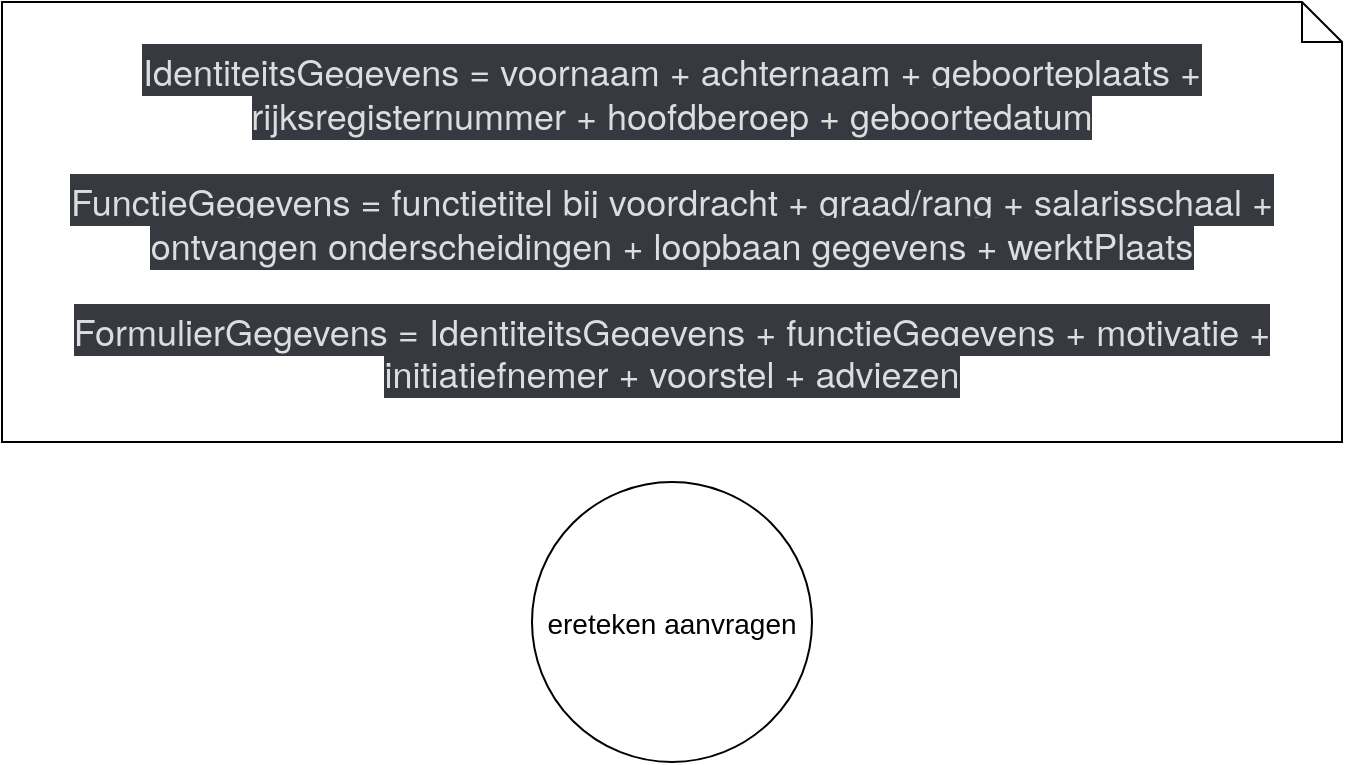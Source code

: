 <mxfile version="20.2.3" type="device"><diagram id="rQDaWJ6v5VE99IBMXXbs" name="Pagina-1"><mxGraphModel dx="1038" dy="2241" grid="1" gridSize="10" guides="1" tooltips="1" connect="1" arrows="1" fold="1" page="1" pageScale="1" pageWidth="900" pageHeight="1600" math="0" shadow="0"><root><mxCell id="0"/><mxCell id="1" parent="0"/><mxCell id="1GjekPb8JsRn7UqDBMkj-1" value="ereteken aanvragen" style="ellipse;fillColor=#ffffff;strokeColor=#000000;fontSize=14;fontColor=#000000;" vertex="1" parent="1"><mxGeometry x="390" y="160" width="140" height="140" as="geometry"/></mxCell><mxCell id="1GjekPb8JsRn7UqDBMkj-2" value="&lt;span style=&quot;color: rgb(220, 221, 222); font-family: Whitney, &amp;quot;Helvetica Neue&amp;quot;, Helvetica, Arial, sans-serif; font-size: 18px; text-align: left; background-color: rgb(54, 57, 63);&quot;&gt;IdentiteitsGegevens = voornaam + achternaam + geboorteplaats +  rijksregisternummer + hoofdberoep + geboortedatum&lt;br/&gt;&lt;br/&gt;FunctieGegevens = functietitel bij voordracht + graad/rang + salarisschaal + ontvangen onderscheidingen + loopbaan gegevens + werktPlaats&lt;br/&gt;&lt;br/&gt;FormulierGegevens = IdentiteitsGegevens + functieGegevens + motivatie + initiatiefnemer + voorstel + adviezen&lt;/span&gt;" style="shape=note;whiteSpace=wrap;html=1;rounded=0;shadow=0;comic=0;labelBackgroundColor=none;strokeWidth=1;fontFamily=Verdana;fontSize=12;align=center;size=20;" vertex="1" parent="1"><mxGeometry x="125" y="-80" width="670" height="220" as="geometry"/></mxCell></root></mxGraphModel></diagram></mxfile>